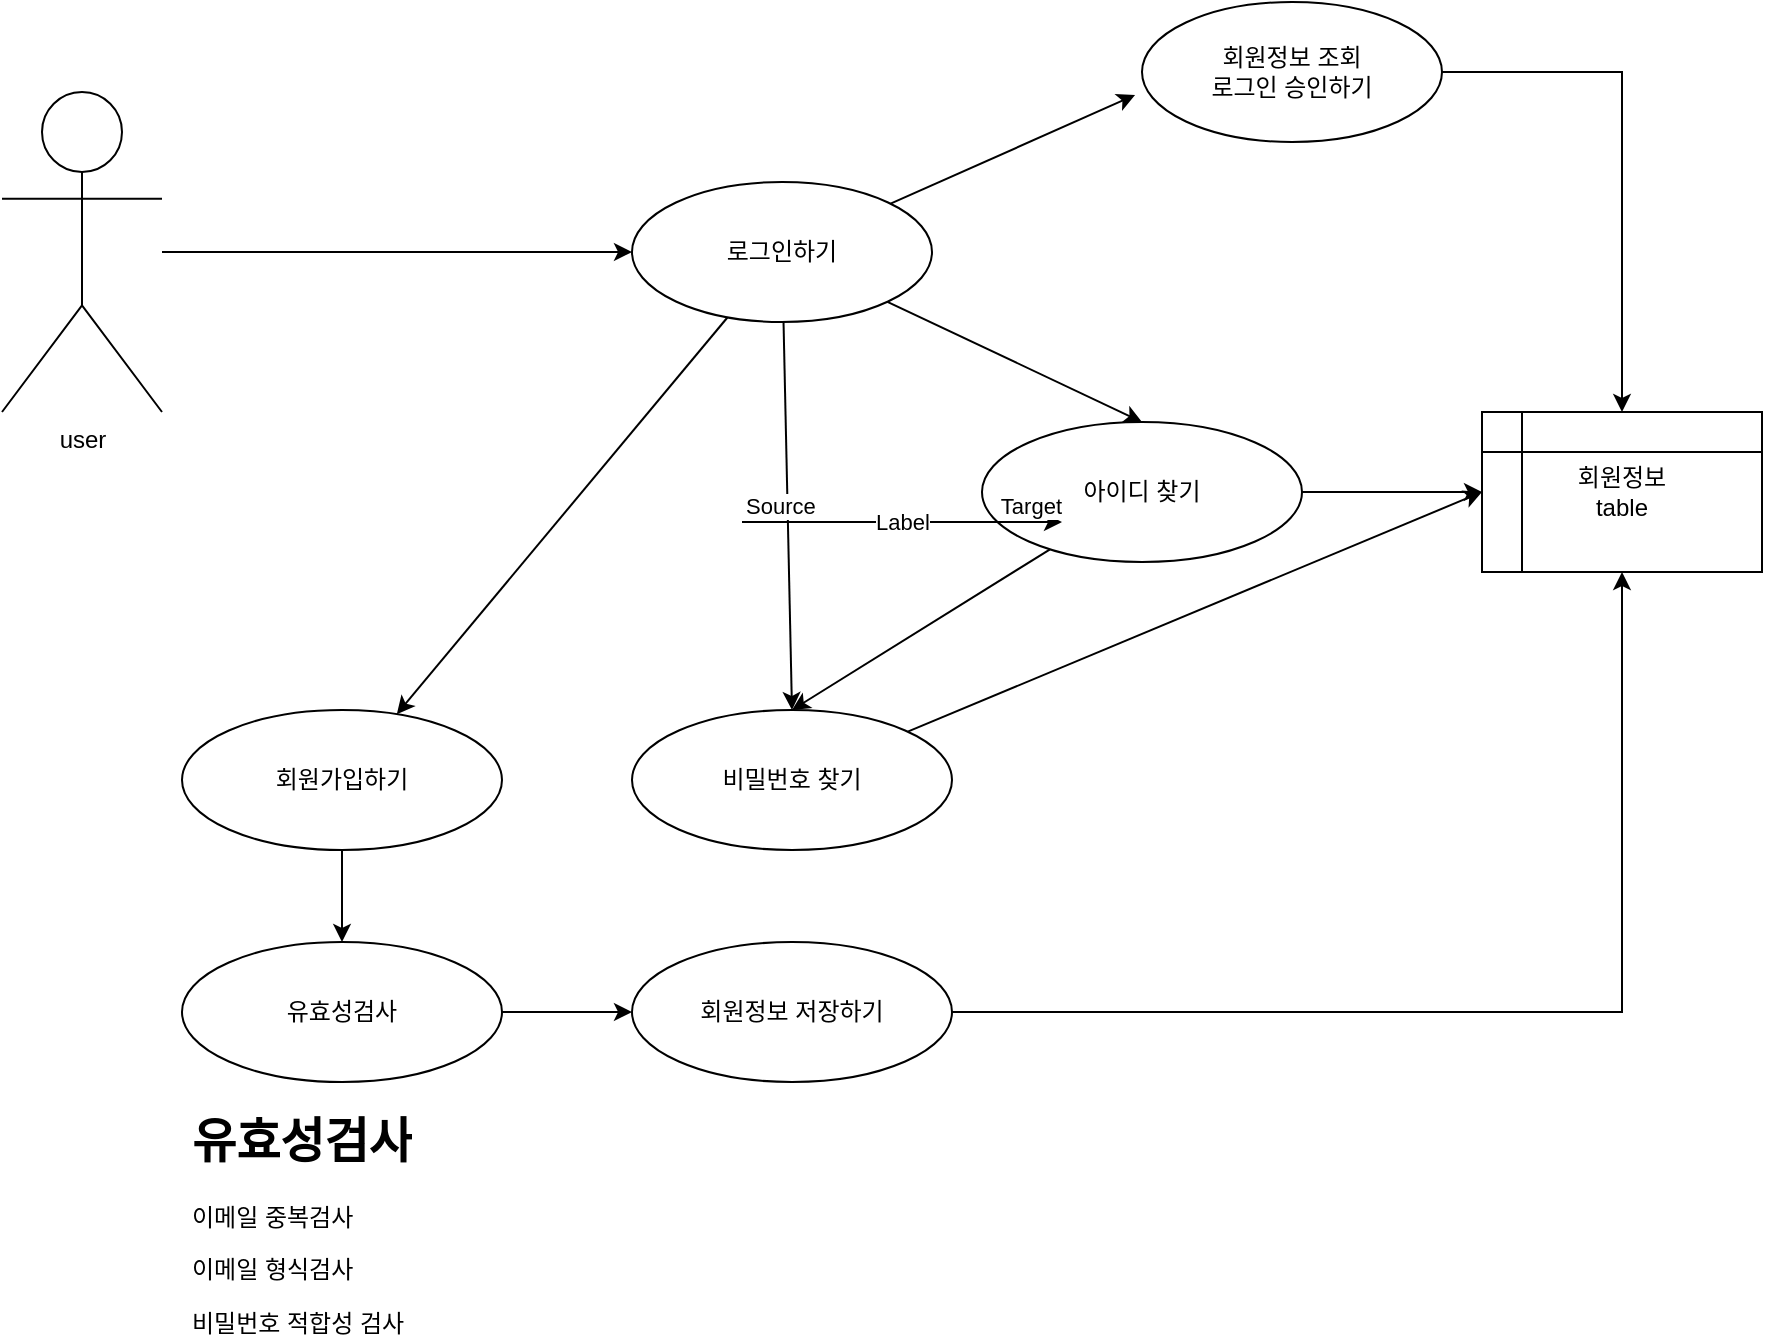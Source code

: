 <mxfile version="21.3.7" type="device" pages="2">
  <diagram name="페이지-1" id="n6DelWN3uo7V0jKwFVfY">
    <mxGraphModel dx="1507" dy="884" grid="1" gridSize="10" guides="1" tooltips="1" connect="1" arrows="1" fold="1" page="1" pageScale="1" pageWidth="1169" pageHeight="827" math="0" shadow="0">
      <root>
        <mxCell id="0" />
        <mxCell id="1" parent="0" />
        <mxCell id="psi-Y_CM3KMYjYkAf37--5" style="edgeStyle=orthogonalEdgeStyle;rounded=0;orthogonalLoop=1;jettySize=auto;html=1;" parent="1" source="psi-Y_CM3KMYjYkAf37--1" target="psi-Y_CM3KMYjYkAf37--4" edge="1">
          <mxGeometry relative="1" as="geometry">
            <mxPoint x="410" y="310" as="targetPoint" />
          </mxGeometry>
        </mxCell>
        <mxCell id="psi-Y_CM3KMYjYkAf37--1" value="user" style="shape=umlActor;verticalLabelPosition=bottom;verticalAlign=top;html=1;outlineConnect=0;" parent="1" vertex="1">
          <mxGeometry x="150" y="105" width="80" height="160" as="geometry" />
        </mxCell>
        <mxCell id="psi-Y_CM3KMYjYkAf37--9" style="rounded=0;orthogonalLoop=1;jettySize=auto;html=1;" parent="1" source="psi-Y_CM3KMYjYkAf37--4" target="psi-Y_CM3KMYjYkAf37--6" edge="1">
          <mxGeometry relative="1" as="geometry" />
        </mxCell>
        <mxCell id="psi-Y_CM3KMYjYkAf37--11" style="rounded=0;orthogonalLoop=1;jettySize=auto;html=1;entryX=0.5;entryY=0;entryDx=0;entryDy=0;" parent="1" source="psi-Y_CM3KMYjYkAf37--4" target="psi-Y_CM3KMYjYkAf37--7" edge="1">
          <mxGeometry relative="1" as="geometry" />
        </mxCell>
        <mxCell id="psi-Y_CM3KMYjYkAf37--12" style="rounded=0;orthogonalLoop=1;jettySize=auto;html=1;entryX=0.5;entryY=0;entryDx=0;entryDy=0;" parent="1" source="psi-Y_CM3KMYjYkAf37--4" target="psi-Y_CM3KMYjYkAf37--8" edge="1">
          <mxGeometry relative="1" as="geometry" />
        </mxCell>
        <mxCell id="psi-Y_CM3KMYjYkAf37--27" style="rounded=0;orthogonalLoop=1;jettySize=auto;html=1;entryX=-0.023;entryY=0.664;entryDx=0;entryDy=0;entryPerimeter=0;" parent="1" source="psi-Y_CM3KMYjYkAf37--4" target="psi-Y_CM3KMYjYkAf37--26" edge="1">
          <mxGeometry relative="1" as="geometry" />
        </mxCell>
        <mxCell id="psi-Y_CM3KMYjYkAf37--4" value="로그인하기" style="ellipse;whiteSpace=wrap;html=1;" parent="1" vertex="1">
          <mxGeometry x="465" y="150" width="150" height="70" as="geometry" />
        </mxCell>
        <mxCell id="psi-Y_CM3KMYjYkAf37--20" style="edgeStyle=orthogonalEdgeStyle;rounded=0;orthogonalLoop=1;jettySize=auto;html=1;entryX=0.5;entryY=0;entryDx=0;entryDy=0;" parent="1" source="psi-Y_CM3KMYjYkAf37--6" target="psi-Y_CM3KMYjYkAf37--17" edge="1">
          <mxGeometry relative="1" as="geometry" />
        </mxCell>
        <mxCell id="psi-Y_CM3KMYjYkAf37--6" value="회원가입하기" style="ellipse;whiteSpace=wrap;html=1;" parent="1" vertex="1">
          <mxGeometry x="240" y="414" width="160" height="70" as="geometry" />
        </mxCell>
        <mxCell id="psi-Y_CM3KMYjYkAf37--14" style="rounded=0;orthogonalLoop=1;jettySize=auto;html=1;entryX=0.5;entryY=0;entryDx=0;entryDy=0;" parent="1" source="psi-Y_CM3KMYjYkAf37--7" target="psi-Y_CM3KMYjYkAf37--8" edge="1">
          <mxGeometry relative="1" as="geometry">
            <mxPoint x="660" y="500" as="targetPoint" />
          </mxGeometry>
        </mxCell>
        <mxCell id="psi-Y_CM3KMYjYkAf37--29" style="edgeStyle=orthogonalEdgeStyle;rounded=0;orthogonalLoop=1;jettySize=auto;html=1;" parent="1" source="psi-Y_CM3KMYjYkAf37--7" target="psi-Y_CM3KMYjYkAf37--23" edge="1">
          <mxGeometry relative="1" as="geometry" />
        </mxCell>
        <mxCell id="psi-Y_CM3KMYjYkAf37--7" value="아이디 찾기" style="ellipse;whiteSpace=wrap;html=1;" parent="1" vertex="1">
          <mxGeometry x="640" y="270" width="160" height="70" as="geometry" />
        </mxCell>
        <mxCell id="psi-Y_CM3KMYjYkAf37--30" style="rounded=0;orthogonalLoop=1;jettySize=auto;html=1;entryX=0;entryY=0.5;entryDx=0;entryDy=0;" parent="1" source="psi-Y_CM3KMYjYkAf37--8" target="psi-Y_CM3KMYjYkAf37--23" edge="1">
          <mxGeometry relative="1" as="geometry" />
        </mxCell>
        <mxCell id="psi-Y_CM3KMYjYkAf37--8" value="비밀번호 찾기" style="ellipse;whiteSpace=wrap;html=1;" parent="1" vertex="1">
          <mxGeometry x="465" y="414" width="160" height="70" as="geometry" />
        </mxCell>
        <mxCell id="psi-Y_CM3KMYjYkAf37--24" style="edgeStyle=orthogonalEdgeStyle;rounded=0;orthogonalLoop=1;jettySize=auto;html=1;entryX=0;entryY=0.5;entryDx=0;entryDy=0;" parent="1" source="psi-Y_CM3KMYjYkAf37--17" target="psi-Y_CM3KMYjYkAf37--21" edge="1">
          <mxGeometry relative="1" as="geometry" />
        </mxCell>
        <mxCell id="psi-Y_CM3KMYjYkAf37--17" value="유효성검사" style="ellipse;whiteSpace=wrap;html=1;" parent="1" vertex="1">
          <mxGeometry x="240" y="530" width="160" height="70" as="geometry" />
        </mxCell>
        <mxCell id="psi-Y_CM3KMYjYkAf37--18" value="&lt;h1&gt;유효성검사&lt;/h1&gt;&lt;p&gt;이메일 중복검사&lt;/p&gt;&lt;p&gt;이메일 형식검사&lt;/p&gt;&lt;p&gt;비밀번호 적합성 검사&lt;/p&gt;" style="text;html=1;strokeColor=none;fillColor=none;spacing=5;spacingTop=-20;whiteSpace=wrap;overflow=hidden;rounded=0;" parent="1" vertex="1">
          <mxGeometry x="240" y="610" width="190" height="120" as="geometry" />
        </mxCell>
        <mxCell id="psi-Y_CM3KMYjYkAf37--25" style="edgeStyle=orthogonalEdgeStyle;rounded=0;orthogonalLoop=1;jettySize=auto;html=1;" parent="1" source="psi-Y_CM3KMYjYkAf37--21" target="psi-Y_CM3KMYjYkAf37--23" edge="1">
          <mxGeometry relative="1" as="geometry" />
        </mxCell>
        <mxCell id="psi-Y_CM3KMYjYkAf37--21" value="회원정보 저장하기" style="ellipse;whiteSpace=wrap;html=1;" parent="1" vertex="1">
          <mxGeometry x="465" y="530" width="160" height="70" as="geometry" />
        </mxCell>
        <mxCell id="psi-Y_CM3KMYjYkAf37--23" value="회원정보&lt;br&gt;table" style="shape=internalStorage;whiteSpace=wrap;html=1;backgroundOutline=1;" parent="1" vertex="1">
          <mxGeometry x="890" y="265" width="140" height="80" as="geometry" />
        </mxCell>
        <mxCell id="psi-Y_CM3KMYjYkAf37--28" style="edgeStyle=orthogonalEdgeStyle;rounded=0;orthogonalLoop=1;jettySize=auto;html=1;" parent="1" source="psi-Y_CM3KMYjYkAf37--26" target="psi-Y_CM3KMYjYkAf37--23" edge="1">
          <mxGeometry relative="1" as="geometry" />
        </mxCell>
        <mxCell id="psi-Y_CM3KMYjYkAf37--26" value="회원정보 조회&lt;br&gt;로그인 승인하기" style="ellipse;whiteSpace=wrap;html=1;" parent="1" vertex="1">
          <mxGeometry x="720" y="60" width="150" height="70" as="geometry" />
        </mxCell>
        <mxCell id="JD8qbVfPoenKcs-J6g4i-1" value="" style="endArrow=classic;html=1;rounded=0;" parent="1" edge="1">
          <mxGeometry relative="1" as="geometry">
            <mxPoint x="520" y="320" as="sourcePoint" />
            <mxPoint x="680" y="320" as="targetPoint" />
          </mxGeometry>
        </mxCell>
        <mxCell id="JD8qbVfPoenKcs-J6g4i-2" value="Label" style="edgeLabel;resizable=0;html=1;align=center;verticalAlign=middle;" parent="JD8qbVfPoenKcs-J6g4i-1" connectable="0" vertex="1">
          <mxGeometry relative="1" as="geometry" />
        </mxCell>
        <mxCell id="JD8qbVfPoenKcs-J6g4i-3" value="Source" style="edgeLabel;resizable=0;html=1;align=left;verticalAlign=bottom;" parent="JD8qbVfPoenKcs-J6g4i-1" connectable="0" vertex="1">
          <mxGeometry x="-1" relative="1" as="geometry" />
        </mxCell>
        <mxCell id="JD8qbVfPoenKcs-J6g4i-4" value="Target" style="edgeLabel;resizable=0;html=1;align=right;verticalAlign=bottom;" parent="JD8qbVfPoenKcs-J6g4i-1" connectable="0" vertex="1">
          <mxGeometry x="1" relative="1" as="geometry" />
        </mxCell>
      </root>
    </mxGraphModel>
  </diagram>
  <diagram id="EjY5OcaNv38QjPxZ2fQF" name="페이지-2">
    <mxGraphModel dx="1507" dy="884" grid="1" gridSize="10" guides="1" tooltips="1" connect="1" arrows="1" fold="1" page="1" pageScale="1" pageWidth="1390" pageHeight="980" math="0" shadow="0">
      <root>
        <mxCell id="0" />
        <mxCell id="1" parent="0" />
        <mxCell id="Q54epxE2eCajmM8Hfo42-6" style="edgeStyle=orthogonalEdgeStyle;rounded=0;orthogonalLoop=1;jettySize=auto;html=1;" edge="1" parent="1" source="Q54epxE2eCajmM8Hfo42-1" target="Q54epxE2eCajmM8Hfo42-2">
          <mxGeometry relative="1" as="geometry" />
        </mxCell>
        <mxCell id="Q54epxE2eCajmM8Hfo42-1" value="관리자" style="shape=umlActor;verticalLabelPosition=bottom;verticalAlign=top;html=1;outlineConnect=0;" vertex="1" parent="1">
          <mxGeometry x="110" y="220.5" width="70" height="139" as="geometry" />
        </mxCell>
        <mxCell id="Q54epxE2eCajmM8Hfo42-7" style="edgeStyle=orthogonalEdgeStyle;rounded=0;orthogonalLoop=1;jettySize=auto;html=1;" edge="1" parent="1" source="Q54epxE2eCajmM8Hfo42-2" target="Q54epxE2eCajmM8Hfo42-3">
          <mxGeometry relative="1" as="geometry" />
        </mxCell>
        <mxCell id="Q54epxE2eCajmM8Hfo42-8" style="edgeStyle=orthogonalEdgeStyle;rounded=0;orthogonalLoop=1;jettySize=auto;html=1;entryX=0;entryY=0.5;entryDx=0;entryDy=0;" edge="1" parent="1" source="Q54epxE2eCajmM8Hfo42-2" target="Q54epxE2eCajmM8Hfo42-4">
          <mxGeometry relative="1" as="geometry" />
        </mxCell>
        <mxCell id="Q54epxE2eCajmM8Hfo42-9" style="edgeStyle=orthogonalEdgeStyle;rounded=0;orthogonalLoop=1;jettySize=auto;html=1;entryX=0;entryY=0.625;entryDx=0;entryDy=0;entryPerimeter=0;" edge="1" parent="1" source="Q54epxE2eCajmM8Hfo42-2" target="Q54epxE2eCajmM8Hfo42-5">
          <mxGeometry relative="1" as="geometry" />
        </mxCell>
        <mxCell id="Q54epxE2eCajmM8Hfo42-2" value="거래처리스트보기" style="ellipse;whiteSpace=wrap;html=1;" vertex="1" parent="1">
          <mxGeometry x="250" y="250" width="120" height="80" as="geometry" />
        </mxCell>
        <mxCell id="Q54epxE2eCajmM8Hfo42-11" style="edgeStyle=orthogonalEdgeStyle;rounded=0;orthogonalLoop=1;jettySize=auto;html=1;entryX=0;entryY=0.5;entryDx=0;entryDy=0;entryPerimeter=0;" edge="1" parent="1" source="Q54epxE2eCajmM8Hfo42-3" target="Q54epxE2eCajmM8Hfo42-10">
          <mxGeometry relative="1" as="geometry" />
        </mxCell>
        <mxCell id="Q54epxE2eCajmM8Hfo42-3" value="거래처추가" style="ellipse;whiteSpace=wrap;html=1;" vertex="1" parent="1">
          <mxGeometry x="422" y="250" width="120" height="80" as="geometry" />
        </mxCell>
        <mxCell id="Q54epxE2eCajmM8Hfo42-12" style="edgeStyle=orthogonalEdgeStyle;rounded=0;orthogonalLoop=1;jettySize=auto;html=1;entryX=0;entryY=0.5;entryDx=0;entryDy=0;entryPerimeter=0;" edge="1" parent="1" source="Q54epxE2eCajmM8Hfo42-4" target="Q54epxE2eCajmM8Hfo42-10">
          <mxGeometry relative="1" as="geometry" />
        </mxCell>
        <mxCell id="Q54epxE2eCajmM8Hfo42-4" value="거래처상세보기" style="ellipse;whiteSpace=wrap;html=1;" vertex="1" parent="1">
          <mxGeometry x="422" y="350" width="120" height="80" as="geometry" />
        </mxCell>
        <mxCell id="Q54epxE2eCajmM8Hfo42-13" style="edgeStyle=orthogonalEdgeStyle;rounded=0;orthogonalLoop=1;jettySize=auto;html=1;" edge="1" parent="1" source="Q54epxE2eCajmM8Hfo42-5" target="Q54epxE2eCajmM8Hfo42-10">
          <mxGeometry relative="1" as="geometry" />
        </mxCell>
        <mxCell id="Q54epxE2eCajmM8Hfo42-5" value="거래처수정" style="ellipse;whiteSpace=wrap;html=1;" vertex="1" parent="1">
          <mxGeometry x="422" y="450" width="120" height="80" as="geometry" />
        </mxCell>
        <mxCell id="Q54epxE2eCajmM8Hfo42-10" value="거래처 정보 table" style="shape=cylinder3;whiteSpace=wrap;html=1;boundedLbl=1;backgroundOutline=1;size=15;" vertex="1" parent="1">
          <mxGeometry x="630" y="295" width="190" height="190" as="geometry" />
        </mxCell>
      </root>
    </mxGraphModel>
  </diagram>
</mxfile>

